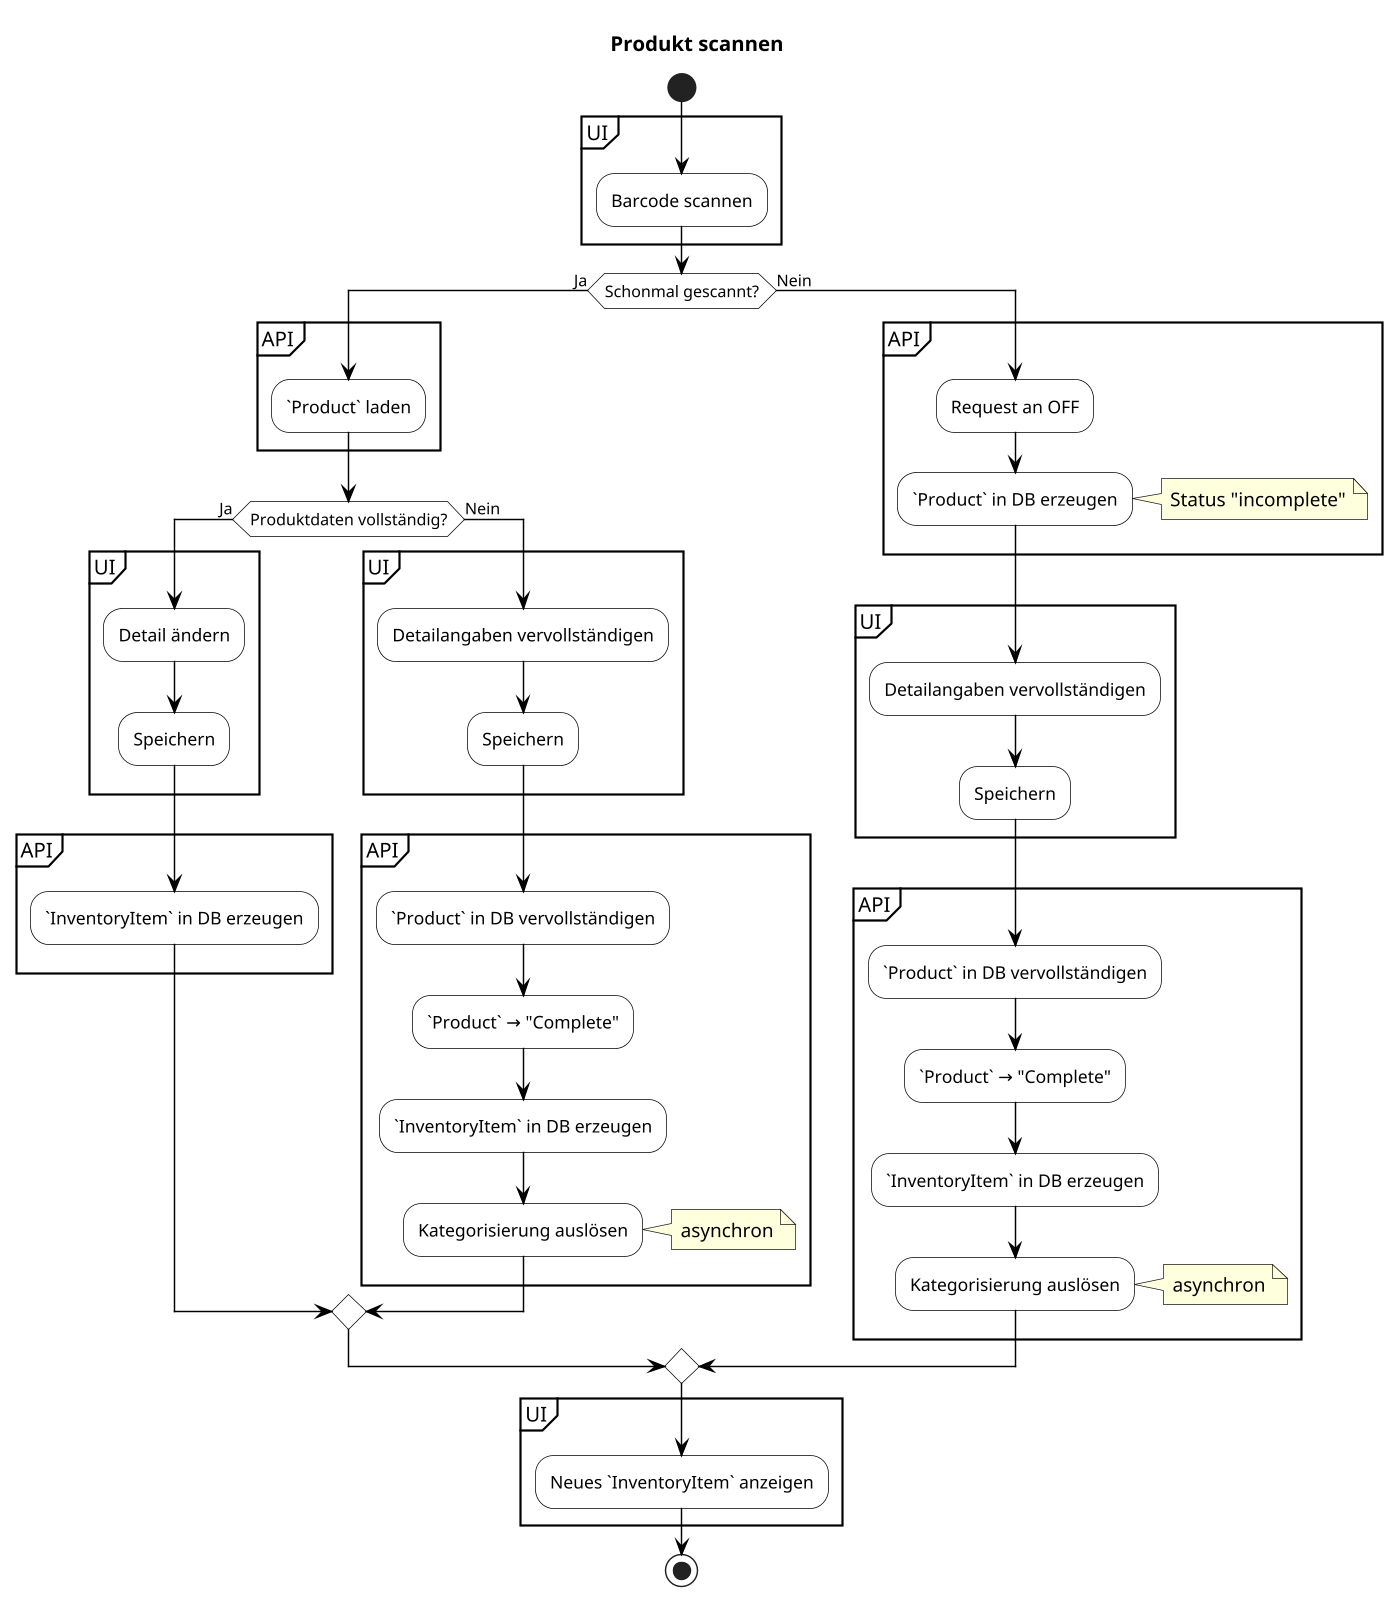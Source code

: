 @startuml
title Produkt scannen

skinparam dpi 140
skinparam activity {
  BackgroundColor White
  ArrowColor Black
  BorderColor Black
  DiamondBackgroundColor White
  DiamondBorderColor Black
}

start

partition "UI" {
  :Barcode scannen;
}

if (Schonmal gescannt?) then (Ja)
  partition "API" {
    :`Product` laden;
  }

  if (Produktdaten vollständig?) then (Ja)
    partition "UI" {
      :Detail ändern;
      :Speichern;
    }

    partition "API" {
      :`InventoryItem` in DB erzeugen;
    }
  else (Nein)
    partition "UI" {
      :Detailangaben vervollständigen;
      :Speichern;
    }
    partition "API" {
      :`Product` in DB vervollständigen;
      :`Product` → "Complete";
      :`InventoryItem` in DB erzeugen;
      :Kategorisierung auslösen;
      note right: asynchron
    }
  endif

else (Nein)
  partition "API" {
    :Request an OFF;
    :`Product` in DB erzeugen;
    note right: Status "incomplete"
  }

  partition "UI" {
    :Detailangaben vervollständigen;
    :Speichern;
  }

  partition "API" {
    :`Product` in DB vervollständigen;
    :`Product` → "Complete";
    :`InventoryItem` in DB erzeugen;
    :Kategorisierung auslösen;
    note right: asynchron
  }
endif

partition "UI" {
  :Neues `InventoryItem` anzeigen;
}

stop
@enduml
